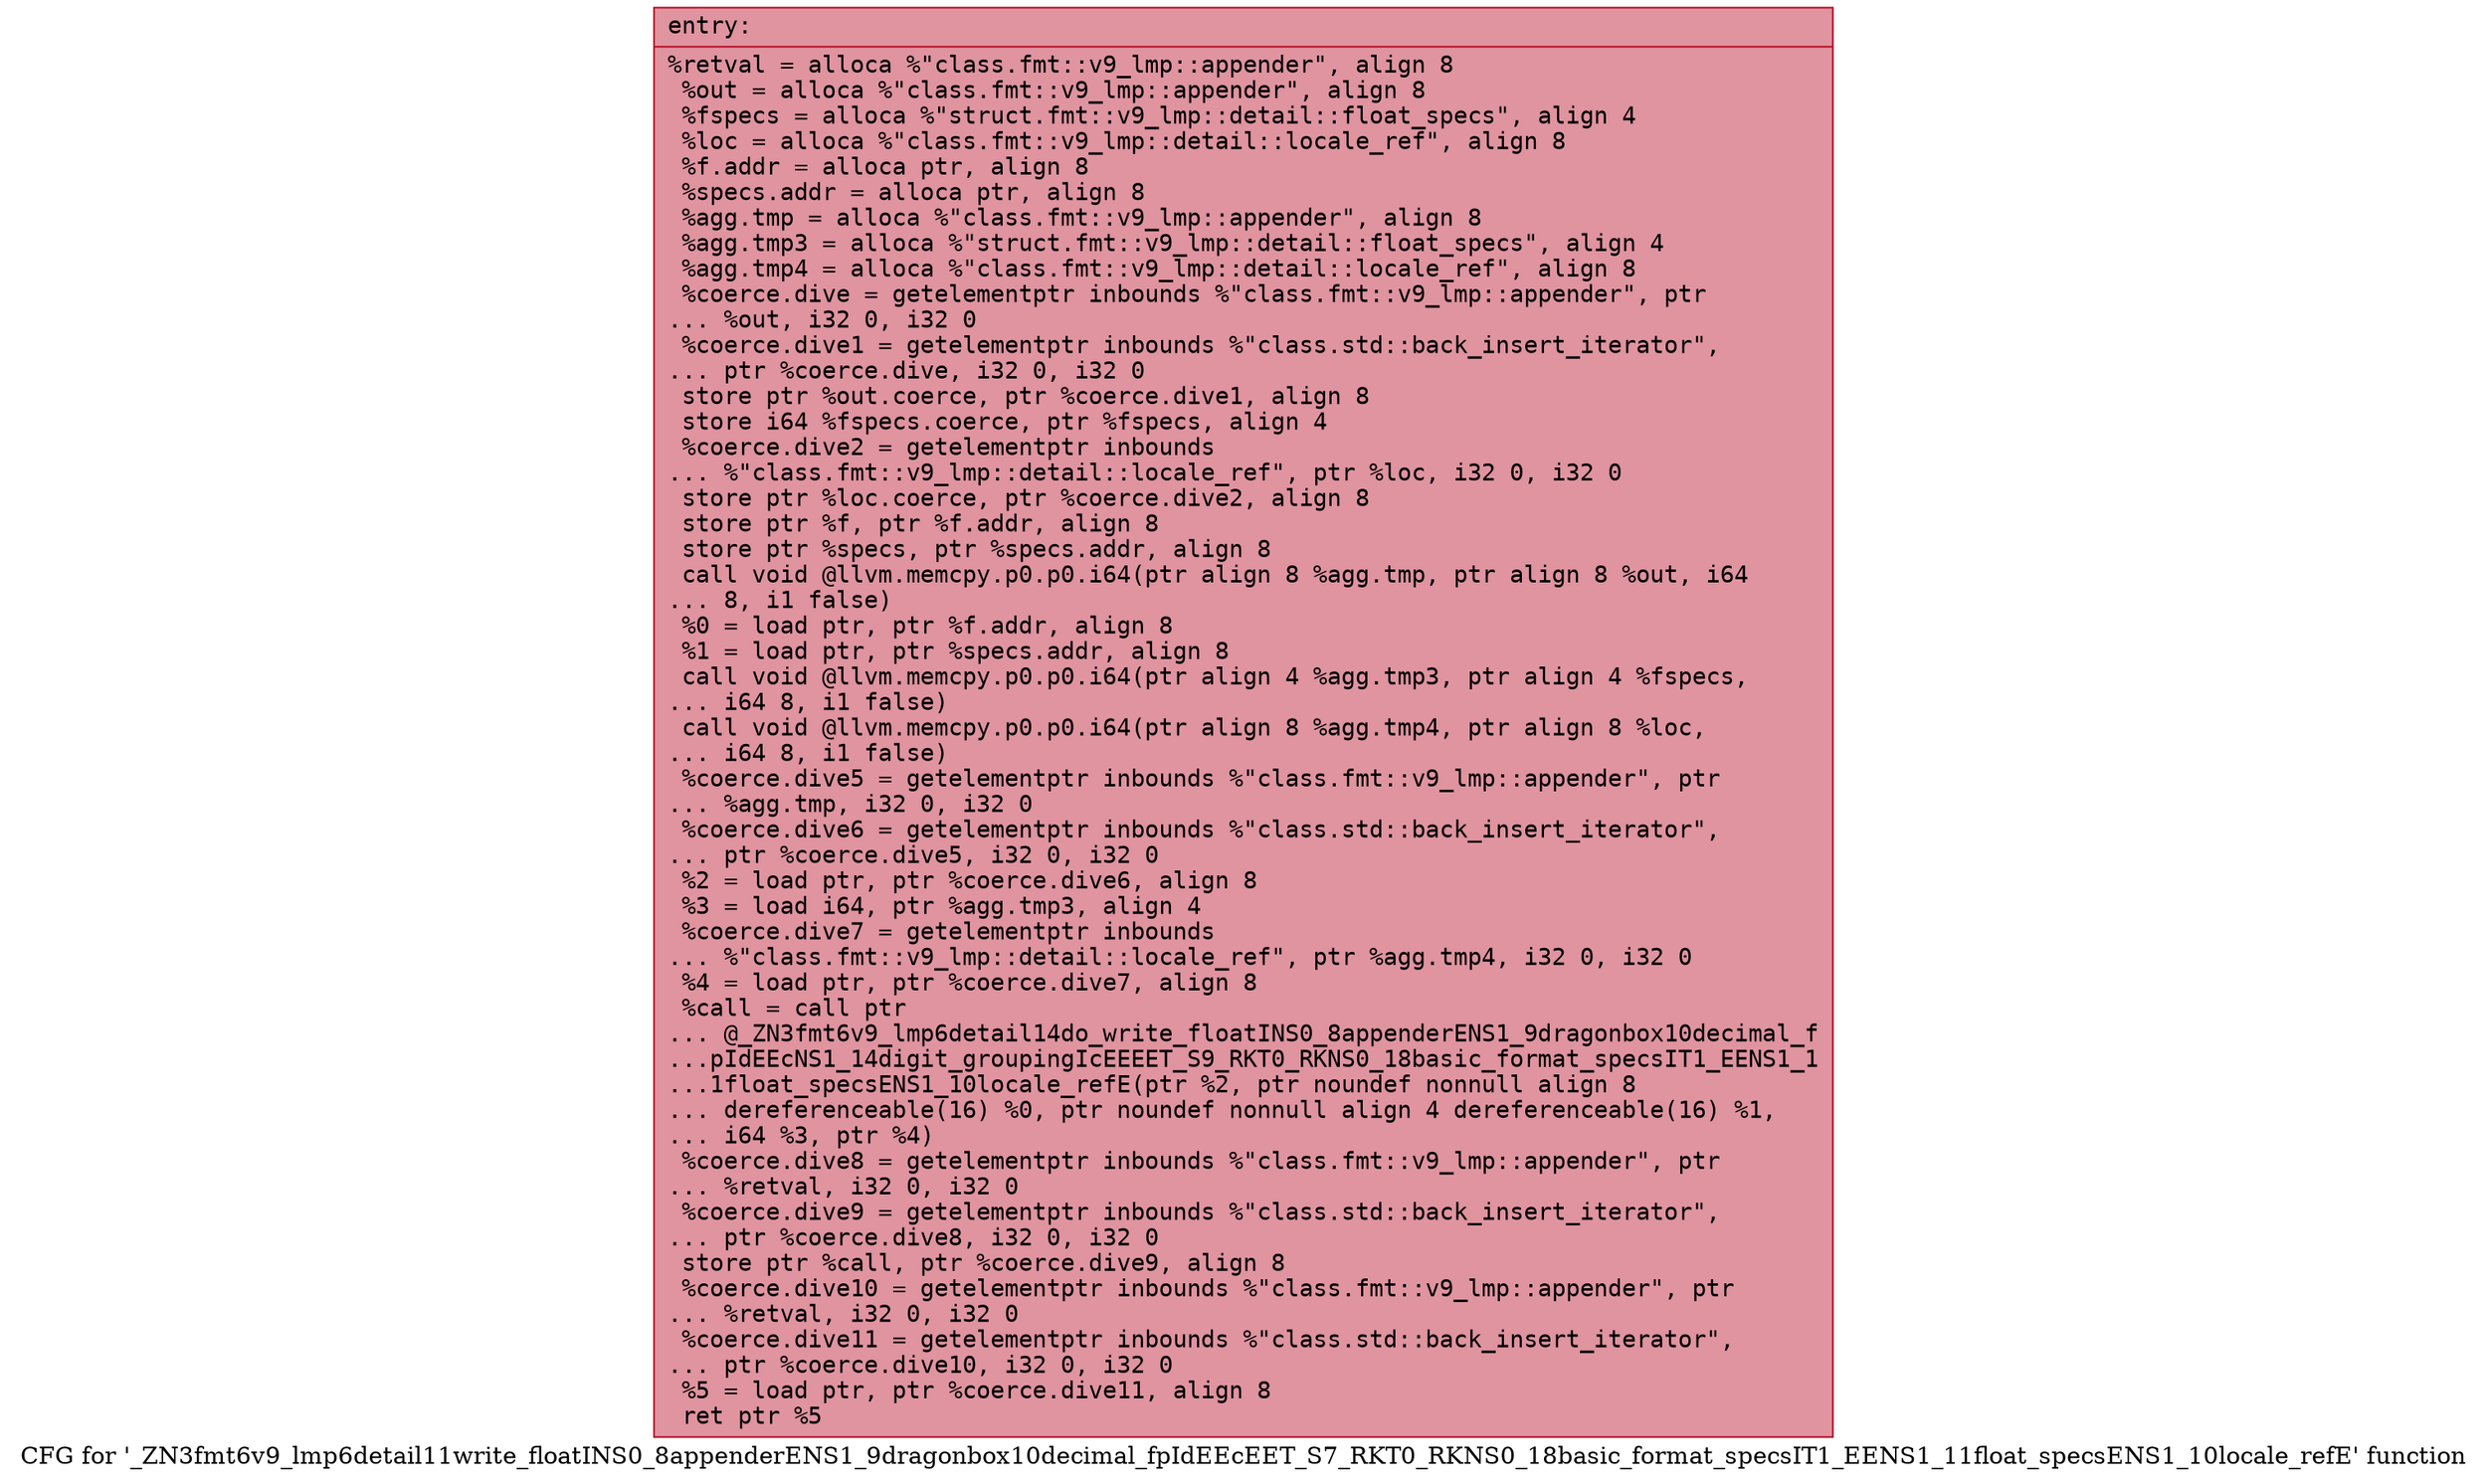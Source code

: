 digraph "CFG for '_ZN3fmt6v9_lmp6detail11write_floatINS0_8appenderENS1_9dragonbox10decimal_fpIdEEcEET_S7_RKT0_RKNS0_18basic_format_specsIT1_EENS1_11float_specsENS1_10locale_refE' function" {
	label="CFG for '_ZN3fmt6v9_lmp6detail11write_floatINS0_8appenderENS1_9dragonbox10decimal_fpIdEEcEET_S7_RKT0_RKNS0_18basic_format_specsIT1_EENS1_11float_specsENS1_10locale_refE' function";

	Node0x55fec326b740 [shape=record,color="#b70d28ff", style=filled, fillcolor="#b70d2870" fontname="Courier",label="{entry:\l|  %retval = alloca %\"class.fmt::v9_lmp::appender\", align 8\l  %out = alloca %\"class.fmt::v9_lmp::appender\", align 8\l  %fspecs = alloca %\"struct.fmt::v9_lmp::detail::float_specs\", align 4\l  %loc = alloca %\"class.fmt::v9_lmp::detail::locale_ref\", align 8\l  %f.addr = alloca ptr, align 8\l  %specs.addr = alloca ptr, align 8\l  %agg.tmp = alloca %\"class.fmt::v9_lmp::appender\", align 8\l  %agg.tmp3 = alloca %\"struct.fmt::v9_lmp::detail::float_specs\", align 4\l  %agg.tmp4 = alloca %\"class.fmt::v9_lmp::detail::locale_ref\", align 8\l  %coerce.dive = getelementptr inbounds %\"class.fmt::v9_lmp::appender\", ptr\l... %out, i32 0, i32 0\l  %coerce.dive1 = getelementptr inbounds %\"class.std::back_insert_iterator\",\l... ptr %coerce.dive, i32 0, i32 0\l  store ptr %out.coerce, ptr %coerce.dive1, align 8\l  store i64 %fspecs.coerce, ptr %fspecs, align 4\l  %coerce.dive2 = getelementptr inbounds\l... %\"class.fmt::v9_lmp::detail::locale_ref\", ptr %loc, i32 0, i32 0\l  store ptr %loc.coerce, ptr %coerce.dive2, align 8\l  store ptr %f, ptr %f.addr, align 8\l  store ptr %specs, ptr %specs.addr, align 8\l  call void @llvm.memcpy.p0.p0.i64(ptr align 8 %agg.tmp, ptr align 8 %out, i64\l... 8, i1 false)\l  %0 = load ptr, ptr %f.addr, align 8\l  %1 = load ptr, ptr %specs.addr, align 8\l  call void @llvm.memcpy.p0.p0.i64(ptr align 4 %agg.tmp3, ptr align 4 %fspecs,\l... i64 8, i1 false)\l  call void @llvm.memcpy.p0.p0.i64(ptr align 8 %agg.tmp4, ptr align 8 %loc,\l... i64 8, i1 false)\l  %coerce.dive5 = getelementptr inbounds %\"class.fmt::v9_lmp::appender\", ptr\l... %agg.tmp, i32 0, i32 0\l  %coerce.dive6 = getelementptr inbounds %\"class.std::back_insert_iterator\",\l... ptr %coerce.dive5, i32 0, i32 0\l  %2 = load ptr, ptr %coerce.dive6, align 8\l  %3 = load i64, ptr %agg.tmp3, align 4\l  %coerce.dive7 = getelementptr inbounds\l... %\"class.fmt::v9_lmp::detail::locale_ref\", ptr %agg.tmp4, i32 0, i32 0\l  %4 = load ptr, ptr %coerce.dive7, align 8\l  %call = call ptr\l... @_ZN3fmt6v9_lmp6detail14do_write_floatINS0_8appenderENS1_9dragonbox10decimal_f\l...pIdEEcNS1_14digit_groupingIcEEEET_S9_RKT0_RKNS0_18basic_format_specsIT1_EENS1_1\l...1float_specsENS1_10locale_refE(ptr %2, ptr noundef nonnull align 8\l... dereferenceable(16) %0, ptr noundef nonnull align 4 dereferenceable(16) %1,\l... i64 %3, ptr %4)\l  %coerce.dive8 = getelementptr inbounds %\"class.fmt::v9_lmp::appender\", ptr\l... %retval, i32 0, i32 0\l  %coerce.dive9 = getelementptr inbounds %\"class.std::back_insert_iterator\",\l... ptr %coerce.dive8, i32 0, i32 0\l  store ptr %call, ptr %coerce.dive9, align 8\l  %coerce.dive10 = getelementptr inbounds %\"class.fmt::v9_lmp::appender\", ptr\l... %retval, i32 0, i32 0\l  %coerce.dive11 = getelementptr inbounds %\"class.std::back_insert_iterator\",\l... ptr %coerce.dive10, i32 0, i32 0\l  %5 = load ptr, ptr %coerce.dive11, align 8\l  ret ptr %5\l}"];
}
